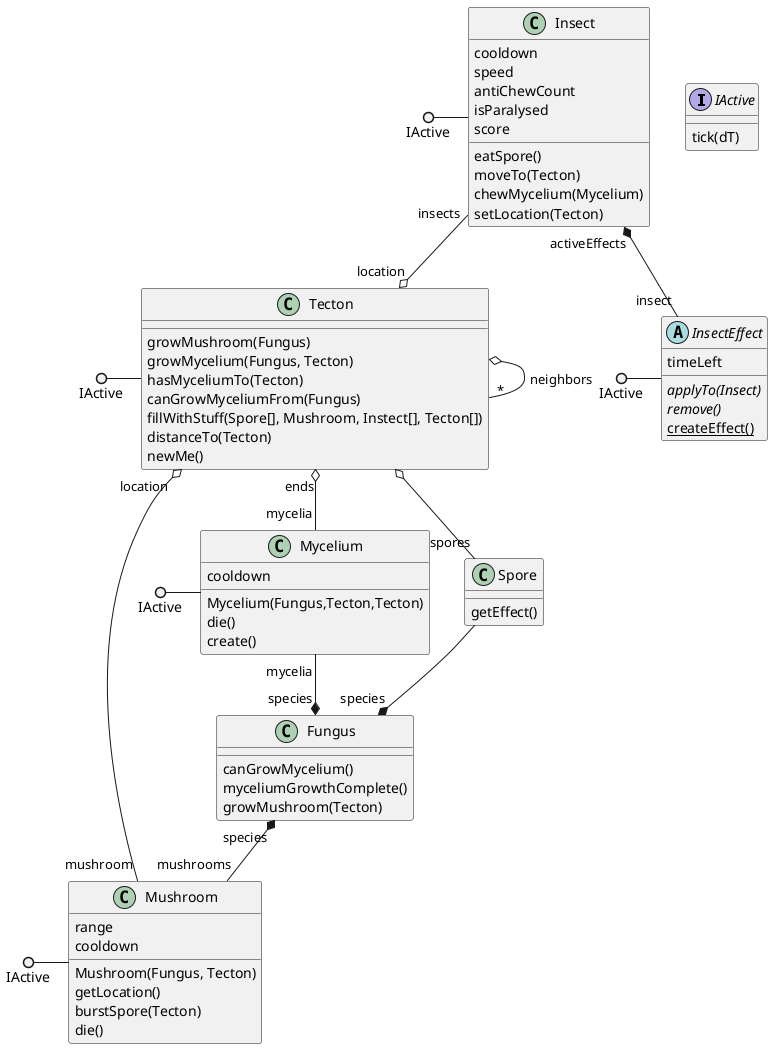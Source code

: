@startuml classes
interface IActive {
    tick(dT)
}
'Addneighbor, remove, fill belement többet hogy jelölünk
'NEM E KELL RETURN TÍPUS'

'Panni: nagyon sok konstruktor még hiányzik!!!

'Dávid: kikommentelt fv-ek getter-setterek, elhagyhatjuk őket?
'takeSpore->eatspore diagram
'ha kell remove akkor removemushroom
'Panni: szerintem a ezek főleg nem getter/setterek, hanem addok, removeok, azok szerintem kellenek

'LÁTHATÓSÁG kell?
'Panni: szerintem nem, mert a követelményekben szerint amúgy is csak publikus metódusok szerepelhetnek

/' A követelményekből:
    Attribútumok és metódusok is kellenek, típussal, paraméterrel együtt. Itt még csak publikus metódusok szerepelhetnek! 
    Látsszanak a metódus-felüldefiniálások is (a felüldefiniált metódusok a leszármazott osztályban legyenek láthatók,
    a nem felüldefiniáltak a leszármazottban elhagyhatók)
'/
class Tecton {
    growMushroom(Fungus)
    growMycelium(Fungus, Tecton)
    hasMyceliumTo(Tecton)
    canGrowMyceliumFrom(Fungus)
    ' removeInsect(Insect)
    ' addInsect(Insect)
    ' addNeighbor(Tecton)
    ' removeNeighbor(Tecton)
    fillWithStuff(Spore[], Mushroom, Instect[], Tecton[])
    distanceTo(Tecton)
    ' addSpore(Spore)
    newMe()
}
class Fungus {
    canGrowMycelium()
    myceliumGrowthComplete()
    growMushroom(Tecton)
}
'itt a create az micsoda?
class Mycelium {
    cooldown
    Mycelium(Fungus,Tecton,Tecton)
    die()
    create()
}
class Mushroom {
    range
    cooldown
    Mushroom(Fungus, Tecton)
    getLocation()
    ' setLocation(Tecton)
    burstSpore(Tecton)
    die()
}
class Spore {
    getEffect()
}

'Panni: ide nem írom ki a getter-settereket, elegek szntem az attribútumok
' +ha van removeEffect() akkor applyEffect() nincs? vagy azt a setIsParalysed() és a hasonlóak helyettesítik?
' +azt viszont nem tudom h az asszociációk setterei (pl setLocation) kellenek-e
class Insect {
    cooldown
    speed
    antiChewCount
    isParalysed
    score
    eatSpore()
    moveTo(Tecton)
    chewMycelium(Mycelium)
    ' removeEffect(InsectEffect)
    setLocation(Tecton)
}
abstract InsectEffect {
    timeLeft
    {abstract} applyTo(Insect)
    {abstract} remove()
    {static} createEffect()
}

IActive ()- Tecton
IActive ()- Mushroom
IActive ()- Mycelium
IActive ()- Insect
IActive ()- InsectEffect

Tecton o-- "*" Tecton : neighbors
Tecton "ends" o-- "mycelia" Mycelium
Tecton o-- "spores" Spore
Tecton "location" o-- "mushroom" Mushroom

Mycelium "mycelia" --* "species" Fungus

Insect "activeEffects" *-- "insect" InsectEffect
Insect "insects" --o "location" Tecton

Fungus "species" *-- "mushrooms" Mushroom

Spore --* "species" Fungus

@enduml